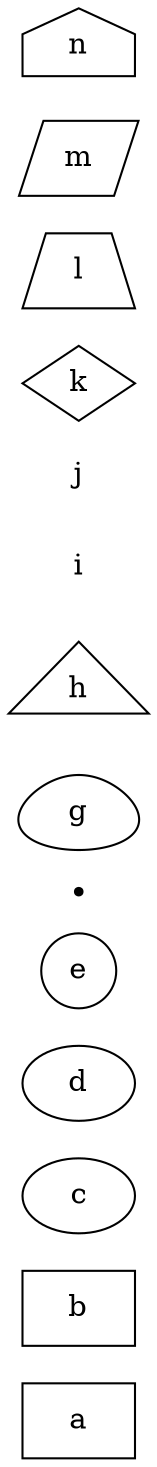 graph {
    rankdir=LR

    a[label="a", shape="box"]
    b[label="b", shape="polygon"]
    c[label="c", shape="ellipse"]
    d[label="d", shape="oval"]
    e[label="e", shape="circle"]
    f[label="f", shape="point"]
    g[label="g", shape="egg"]
    h[label="h", shape="triangle"]
    i[label="i", shape="plaintext"]
    j[label="j", shape="plain"]
    k[label="k", shape="diamond"]
    l[label="l", shape="trapezium"]
    m[label="m", shape="parallelogram"]
    n[label="n", shape="house"]
}
